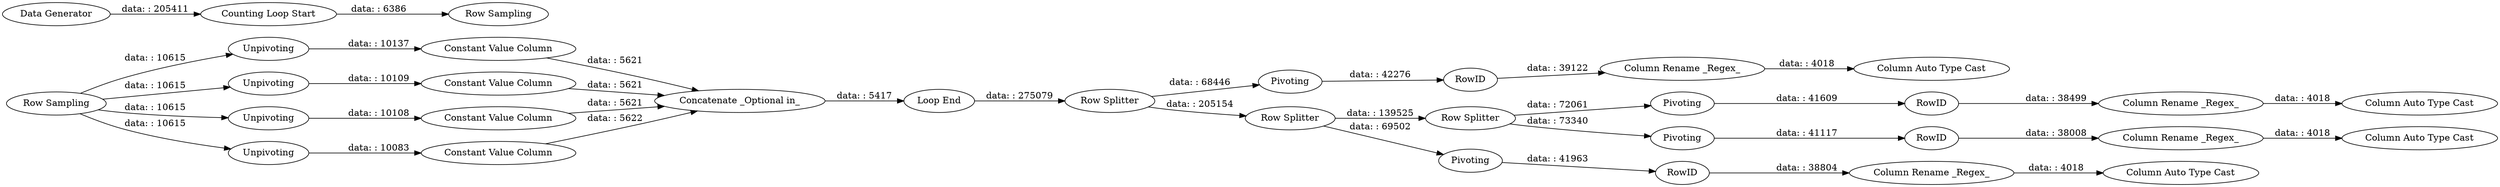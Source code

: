 digraph {
	"2568372777462291361_21" [label=Pivoting]
	"2568372777462291361_12" [label="Constant Value Column"]
	"2568372777462291361_13" [label=Unpivoting]
	"2568372777462291361_15" [label=Unpivoting]
	"2568372777462291361_18" [label="Row Splitter"]
	"2568372777462291361_25" [label="Column Auto Type Cast"]
	"2568372777462291361_10" [label="Concatenate _Optional in_"]
	"-4915575811207418520_7" [label="Row Sampling"]
	"2568372777462291361_8" [label=Unpivoting]
	"2568372777462291361_2" [label="Counting Loop Start"]
	"2568372777462291361_9" [label="Constant Value Column"]
	"-4915575811207418520_5" [label="Row Sampling"]
	"2568372777462291361_30" [label=Pivoting]
	"2568372777462291361_19" [label="Row Splitter"]
	"2568372777462291361_36" [label="Column Rename _Regex_"]
	"2568372777462291361_32" [label="Column Rename _Regex_"]
	"2568372777462291361_16" [label="Constant Value Column"]
	"2568372777462291361_34" [label=Pivoting]
	"2568372777462291361_33" [label="Column Auto Type Cast"]
	"2568372777462291361_24" [label="Column Rename _Regex_"]
	"2568372777462291361_23" [label=RowID]
	"2568372777462291361_20" [label="Row Splitter"]
	"2568372777462291361_31" [label=RowID]
	"2568372777462291361_26" [label=Pivoting]
	"2568372777462291361_28" [label="Column Rename _Regex_"]
	"2568372777462291361_11" [label=Unpivoting]
	"2568372777462291361_29" [label="Column Auto Type Cast"]
	"2568372777462291361_37" [label="Column Auto Type Cast"]
	"2568372777462291361_1" [label="Data Generator"]
	"2568372777462291361_3" [label="Loop End"]
	"2568372777462291361_14" [label="Constant Value Column"]
	"2568372777462291361_27" [label=RowID]
	"2568372777462291361_35" [label=RowID]
	"2568372777462291361_31" -> "2568372777462291361_32" [label="data: : 38499"]
	"2568372777462291361_26" -> "2568372777462291361_27" [label="data: : 41963"]
	"2568372777462291361_15" -> "2568372777462291361_16" [label="data: : 10109"]
	"2568372777462291361_20" -> "2568372777462291361_34" [label="data: : 73340"]
	"-4915575811207418520_7" -> "2568372777462291361_15" [label="data: : 10615"]
	"2568372777462291361_27" -> "2568372777462291361_28" [label="data: : 38804"]
	"2568372777462291361_21" -> "2568372777462291361_23" [label="data: : 42276"]
	"2568372777462291361_20" -> "2568372777462291361_30" [label="data: : 72061"]
	"2568372777462291361_8" -> "2568372777462291361_9" [label="data: : 10108"]
	"2568372777462291361_12" -> "2568372777462291361_10" [label="data: : 5622"]
	"2568372777462291361_16" -> "2568372777462291361_10" [label="data: : 5621"]
	"2568372777462291361_9" -> "2568372777462291361_10" [label="data: : 5621"]
	"2568372777462291361_14" -> "2568372777462291361_10" [label="data: : 5621"]
	"2568372777462291361_28" -> "2568372777462291361_29" [label="data: : 4018"]
	"2568372777462291361_3" -> "2568372777462291361_18" [label="data: : 275079"]
	"2568372777462291361_2" -> "-4915575811207418520_5" [label="data: : 6386"]
	"2568372777462291361_18" -> "2568372777462291361_19" [label="data: : 205154"]
	"-4915575811207418520_7" -> "2568372777462291361_13" [label="data: : 10615"]
	"2568372777462291361_11" -> "2568372777462291361_12" [label="data: : 10083"]
	"2568372777462291361_18" -> "2568372777462291361_21" [label="data: : 68446"]
	"2568372777462291361_19" -> "2568372777462291361_26" [label="data: : 69502"]
	"2568372777462291361_36" -> "2568372777462291361_37" [label="data: : 4018"]
	"2568372777462291361_34" -> "2568372777462291361_35" [label="data: : 41117"]
	"2568372777462291361_1" -> "2568372777462291361_2" [label="data: : 205411"]
	"2568372777462291361_19" -> "2568372777462291361_20" [label="data: : 139525"]
	"2568372777462291361_10" -> "2568372777462291361_3" [label="data: : 5417"]
	"2568372777462291361_13" -> "2568372777462291361_14" [label="data: : 10137"]
	"2568372777462291361_35" -> "2568372777462291361_36" [label="data: : 38008"]
	"2568372777462291361_30" -> "2568372777462291361_31" [label="data: : 41609"]
	"2568372777462291361_24" -> "2568372777462291361_25" [label="data: : 4018"]
	"2568372777462291361_32" -> "2568372777462291361_33" [label="data: : 4018"]
	"-4915575811207418520_7" -> "2568372777462291361_8" [label="data: : 10615"]
	"-4915575811207418520_7" -> "2568372777462291361_11" [label="data: : 10615"]
	"2568372777462291361_23" -> "2568372777462291361_24" [label="data: : 39122"]
	rankdir=LR
}
